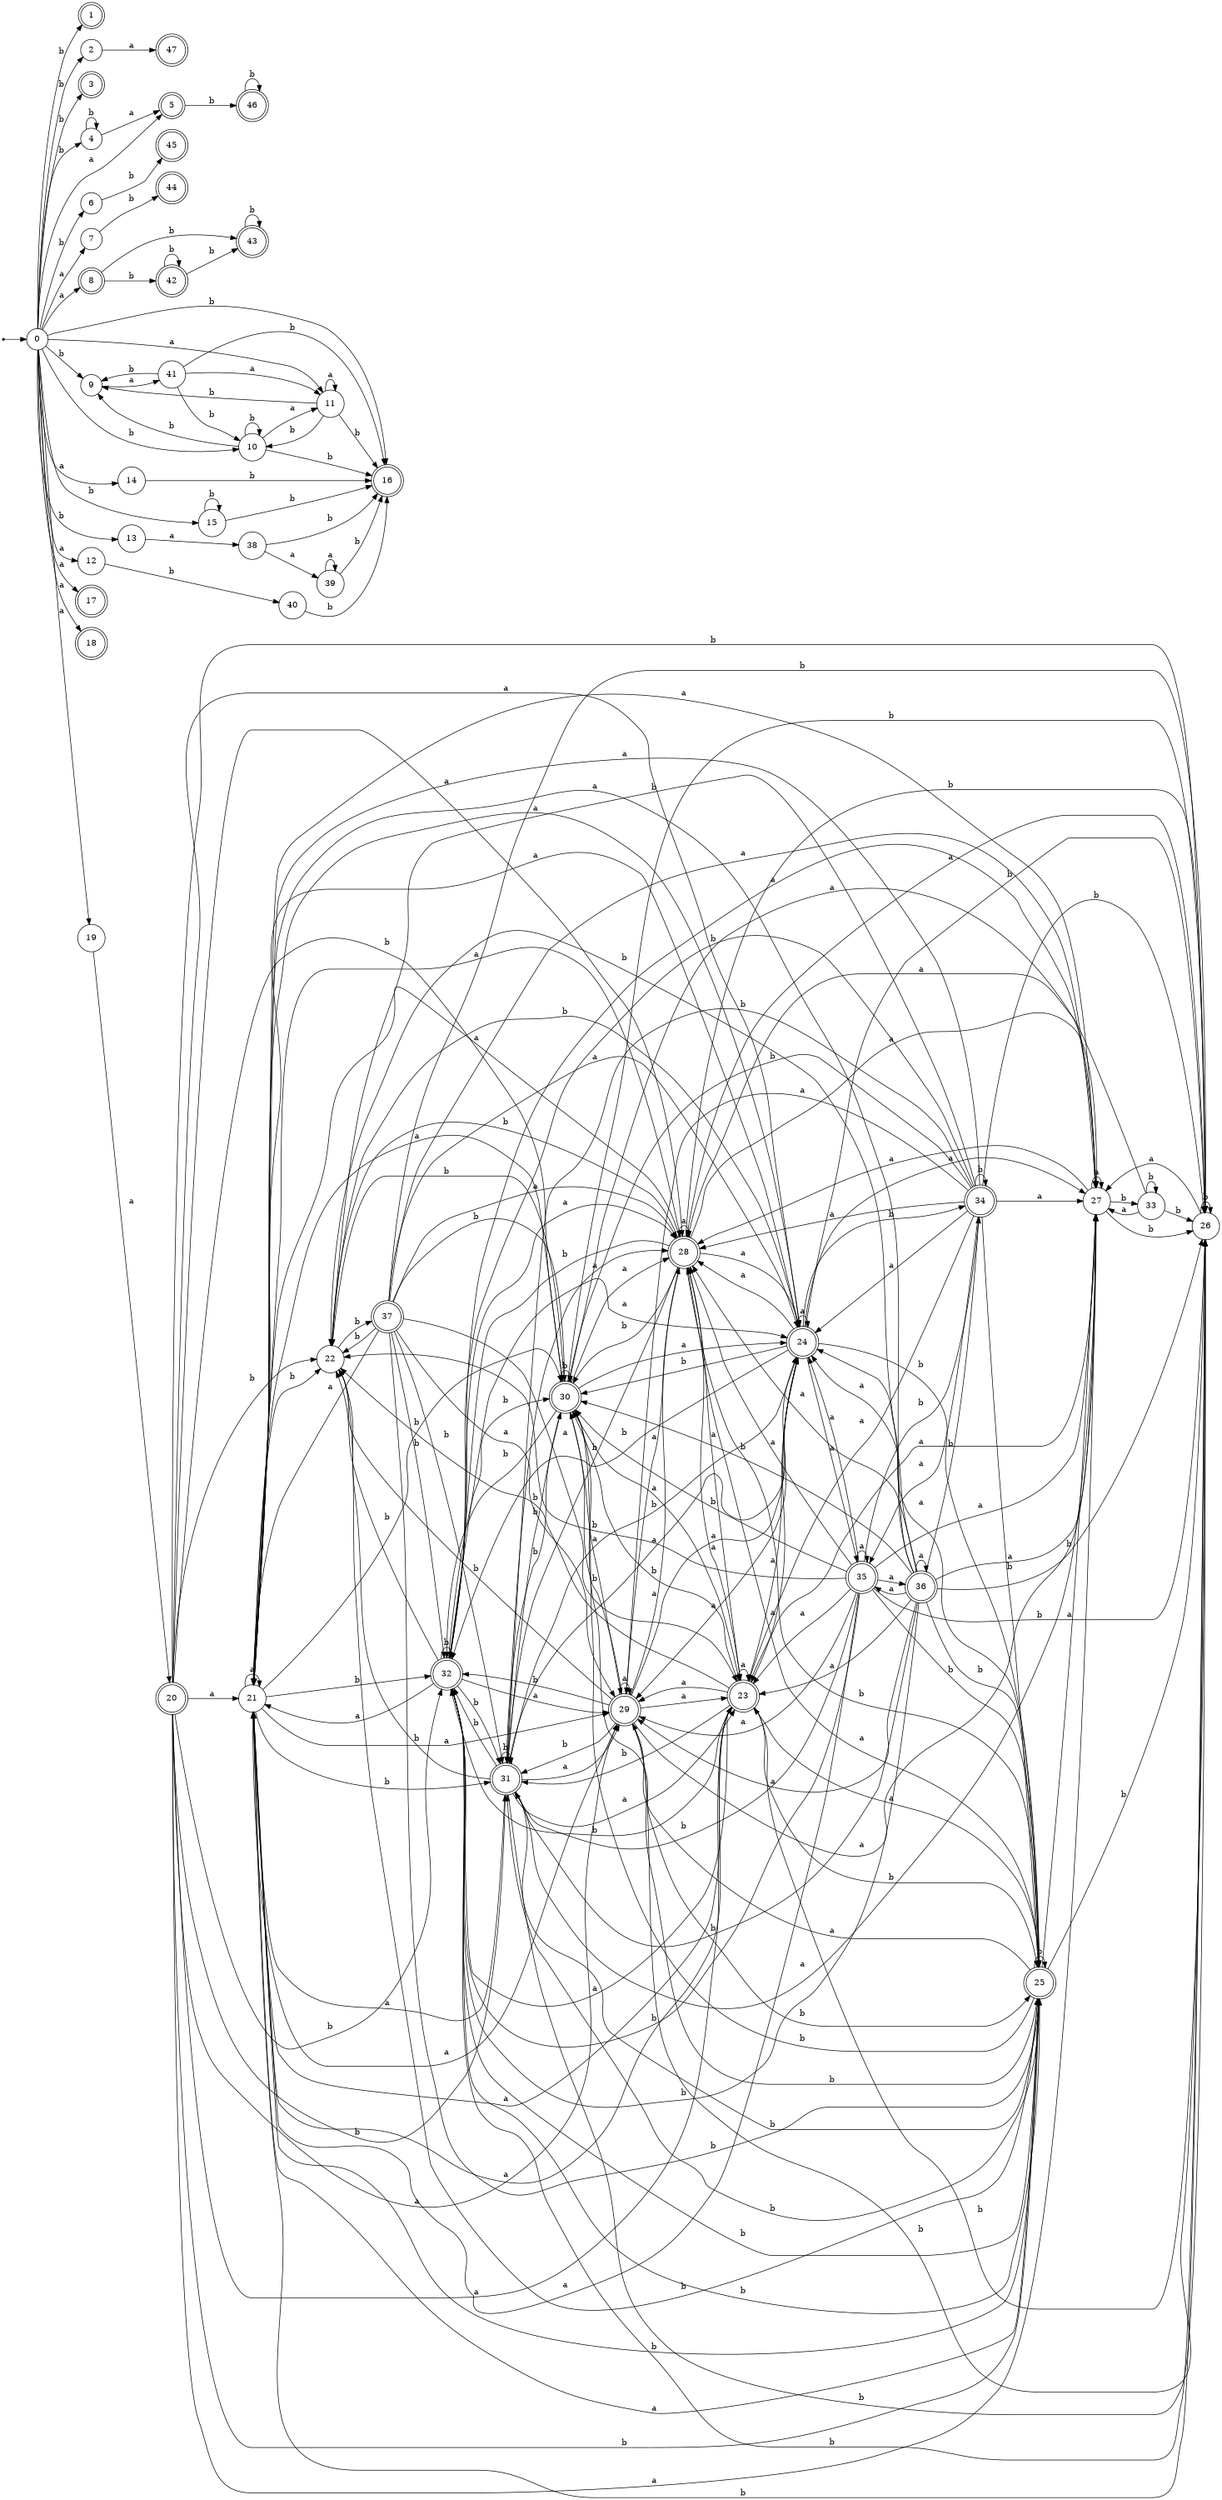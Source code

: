 digraph finite_state_machine {
rankdir=LR;
size="20,20";
node [shape = point]; "dummy0"
node [shape = circle]; "0";
"dummy0" -> "0";
node [shape = doublecircle]; "1";node [shape = circle]; "2";
node [shape = doublecircle]; "3";node [shape = circle]; "4";
node [shape = doublecircle]; "5";node [shape = circle]; "6";
node [shape = circle]; "7";
node [shape = doublecircle]; "8";node [shape = circle]; "9";
node [shape = circle]; "10";
node [shape = circle]; "11";
node [shape = circle]; "12";
node [shape = circle]; "13";
node [shape = circle]; "14";
node [shape = circle]; "15";
node [shape = doublecircle]; "16";node [shape = doublecircle]; "17";node [shape = doublecircle]; "18";node [shape = circle]; "19";
node [shape = doublecircle]; "20";node [shape = circle]; "21";
node [shape = circle]; "22";
node [shape = doublecircle]; "23";node [shape = doublecircle]; "24";node [shape = doublecircle]; "25";node [shape = circle]; "26";
node [shape = circle]; "27";
node [shape = doublecircle]; "28";node [shape = doublecircle]; "29";node [shape = doublecircle]; "30";node [shape = doublecircle]; "31";node [shape = doublecircle]; "32";node [shape = circle]; "33";
node [shape = doublecircle]; "34";node [shape = doublecircle]; "35";node [shape = doublecircle]; "36";node [shape = doublecircle]; "37";node [shape = circle]; "38";
node [shape = circle]; "39";
node [shape = circle]; "40";
node [shape = circle]; "41";
node [shape = doublecircle]; "42";node [shape = doublecircle]; "43";node [shape = doublecircle]; "44";node [shape = doublecircle]; "45";node [shape = doublecircle]; "46";node [shape = doublecircle]; "47";"0" -> "1" [label = "b"];
 "0" -> "2" [label = "b"];
 "0" -> "3" [label = "b"];
 "0" -> "4" [label = "b"];
 "0" -> "6" [label = "b"];
 "0" -> "9" [label = "b"];
 "0" -> "10" [label = "b"];
 "0" -> "13" [label = "b"];
 "0" -> "15" [label = "b"];
 "0" -> "16" [label = "b"];
 "0" -> "5" [label = "a"];
 "0" -> "7" [label = "a"];
 "0" -> "8" [label = "a"];
 "0" -> "11" [label = "a"];
 "0" -> "12" [label = "a"];
 "0" -> "14" [label = "a"];
 "0" -> "17" [label = "a"];
 "0" -> "18" [label = "a"];
 "0" -> "19" [label = "a"];
 "19" -> "20" [label = "a"];
 "20" -> "21" [label = "a"];
 "20" -> "23" [label = "a"];
 "20" -> "24" [label = "a"];
 "20" -> "27" [label = "a"];
 "20" -> "28" [label = "a"];
 "20" -> "29" [label = "a"];
 "20" -> "32" [label = "b"];
 "20" -> "22" [label = "b"];
 "20" -> "25" [label = "b"];
 "20" -> "26" [label = "b"];
 "20" -> "30" [label = "b"];
 "20" -> "31" [label = "b"];
 "32" -> "32" [label = "b"];
 "32" -> "22" [label = "b"];
 "32" -> "25" [label = "b"];
 "32" -> "26" [label = "b"];
 "32" -> "30" [label = "b"];
 "32" -> "31" [label = "b"];
 "32" -> "21" [label = "a"];
 "32" -> "23" [label = "a"];
 "32" -> "24" [label = "a"];
 "32" -> "27" [label = "a"];
 "32" -> "28" [label = "a"];
 "32" -> "29" [label = "a"];
 "31" -> "32" [label = "b"];
 "31" -> "22" [label = "b"];
 "31" -> "25" [label = "b"];
 "31" -> "26" [label = "b"];
 "31" -> "30" [label = "b"];
 "31" -> "31" [label = "b"];
 "31" -> "21" [label = "a"];
 "31" -> "23" [label = "a"];
 "31" -> "24" [label = "a"];
 "31" -> "27" [label = "a"];
 "31" -> "28" [label = "a"];
 "31" -> "29" [label = "a"];
 "30" -> "32" [label = "b"];
 "30" -> "22" [label = "b"];
 "30" -> "25" [label = "b"];
 "30" -> "26" [label = "b"];
 "30" -> "30" [label = "b"];
 "30" -> "31" [label = "b"];
 "30" -> "21" [label = "a"];
 "30" -> "23" [label = "a"];
 "30" -> "24" [label = "a"];
 "30" -> "27" [label = "a"];
 "30" -> "28" [label = "a"];
 "30" -> "29" [label = "a"];
 "29" -> "21" [label = "a"];
 "29" -> "23" [label = "a"];
 "29" -> "24" [label = "a"];
 "29" -> "27" [label = "a"];
 "29" -> "28" [label = "a"];
 "29" -> "29" [label = "a"];
 "29" -> "32" [label = "b"];
 "29" -> "22" [label = "b"];
 "29" -> "25" [label = "b"];
 "29" -> "26" [label = "b"];
 "29" -> "30" [label = "b"];
 "29" -> "31" [label = "b"];
 "28" -> "21" [label = "a"];
 "28" -> "23" [label = "a"];
 "28" -> "24" [label = "a"];
 "28" -> "27" [label = "a"];
 "28" -> "28" [label = "a"];
 "28" -> "29" [label = "a"];
 "28" -> "32" [label = "b"];
 "28" -> "22" [label = "b"];
 "28" -> "25" [label = "b"];
 "28" -> "26" [label = "b"];
 "28" -> "30" [label = "b"];
 "28" -> "31" [label = "b"];
 "27" -> "27" [label = "a"];
 "27" -> "28" [label = "a"];
 "27" -> "33" [label = "b"];
 "27" -> "26" [label = "b"];
 "33" -> "33" [label = "b"];
 "33" -> "26" [label = "b"];
 "33" -> "27" [label = "a"];
 "33" -> "28" [label = "a"];
 "26" -> "26" [label = "b"];
 "26" -> "27" [label = "a"];
 "26" -> "28" [label = "a"];
 "25" -> "32" [label = "b"];
 "25" -> "22" [label = "b"];
 "25" -> "25" [label = "b"];
 "25" -> "26" [label = "b"];
 "25" -> "30" [label = "b"];
 "25" -> "31" [label = "b"];
 "25" -> "21" [label = "a"];
 "25" -> "23" [label = "a"];
 "25" -> "24" [label = "a"];
 "25" -> "27" [label = "a"];
 "25" -> "28" [label = "a"];
 "25" -> "29" [label = "a"];
 "24" -> "35" [label = "a"];
 "24" -> "21" [label = "a"];
 "24" -> "23" [label = "a"];
 "24" -> "24" [label = "a"];
 "24" -> "27" [label = "a"];
 "24" -> "28" [label = "a"];
 "24" -> "29" [label = "a"];
 "24" -> "32" [label = "b"];
 "24" -> "34" [label = "b"];
 "24" -> "22" [label = "b"];
 "24" -> "25" [label = "b"];
 "24" -> "26" [label = "b"];
 "24" -> "30" [label = "b"];
 "24" -> "31" [label = "b"];
 "35" -> "35" [label = "a"];
 "35" -> "36" [label = "a"];
 "35" -> "21" [label = "a"];
 "35" -> "23" [label = "a"];
 "35" -> "24" [label = "a"];
 "35" -> "27" [label = "a"];
 "35" -> "28" [label = "a"];
 "35" -> "29" [label = "a"];
 "35" -> "32" [label = "b"];
 "35" -> "34" [label = "b"];
 "35" -> "22" [label = "b"];
 "35" -> "25" [label = "b"];
 "35" -> "26" [label = "b"];
 "35" -> "30" [label = "b"];
 "35" -> "31" [label = "b"];
 "36" -> "35" [label = "a"];
 "36" -> "36" [label = "a"];
 "36" -> "21" [label = "a"];
 "36" -> "23" [label = "a"];
 "36" -> "24" [label = "a"];
 "36" -> "27" [label = "a"];
 "36" -> "28" [label = "a"];
 "36" -> "29" [label = "a"];
 "36" -> "32" [label = "b"];
 "36" -> "34" [label = "b"];
 "36" -> "22" [label = "b"];
 "36" -> "25" [label = "b"];
 "36" -> "26" [label = "b"];
 "36" -> "30" [label = "b"];
 "36" -> "31" [label = "b"];
 "34" -> "32" [label = "b"];
 "34" -> "34" [label = "b"];
 "34" -> "22" [label = "b"];
 "34" -> "25" [label = "b"];
 "34" -> "26" [label = "b"];
 "34" -> "30" [label = "b"];
 "34" -> "31" [label = "b"];
 "34" -> "35" [label = "a"];
 "34" -> "21" [label = "a"];
 "34" -> "23" [label = "a"];
 "34" -> "24" [label = "a"];
 "34" -> "27" [label = "a"];
 "34" -> "28" [label = "a"];
 "34" -> "29" [label = "a"];
 "23" -> "21" [label = "a"];
 "23" -> "23" [label = "a"];
 "23" -> "24" [label = "a"];
 "23" -> "27" [label = "a"];
 "23" -> "28" [label = "a"];
 "23" -> "29" [label = "a"];
 "23" -> "32" [label = "b"];
 "23" -> "22" [label = "b"];
 "23" -> "25" [label = "b"];
 "23" -> "26" [label = "b"];
 "23" -> "30" [label = "b"];
 "23" -> "31" [label = "b"];
 "22" -> "37" [label = "b"];
 "37" -> "32" [label = "b"];
 "37" -> "22" [label = "b"];
 "37" -> "25" [label = "b"];
 "37" -> "26" [label = "b"];
 "37" -> "30" [label = "b"];
 "37" -> "31" [label = "b"];
 "37" -> "21" [label = "a"];
 "37" -> "23" [label = "a"];
 "37" -> "24" [label = "a"];
 "37" -> "27" [label = "a"];
 "37" -> "28" [label = "a"];
 "37" -> "29" [label = "a"];
 "21" -> "21" [label = "a"];
 "21" -> "23" [label = "a"];
 "21" -> "24" [label = "a"];
 "21" -> "27" [label = "a"];
 "21" -> "28" [label = "a"];
 "21" -> "29" [label = "a"];
 "21" -> "32" [label = "b"];
 "21" -> "22" [label = "b"];
 "21" -> "25" [label = "b"];
 "21" -> "26" [label = "b"];
 "21" -> "30" [label = "b"];
 "21" -> "31" [label = "b"];
 "15" -> "16" [label = "b"];
 "15" -> "15" [label = "b"];
 "14" -> "16" [label = "b"];
 "13" -> "38" [label = "a"];
 "38" -> "39" [label = "a"];
 "38" -> "16" [label = "b"];
 "39" -> "39" [label = "a"];
 "39" -> "16" [label = "b"];
 "12" -> "40" [label = "b"];
 "40" -> "16" [label = "b"];
 "11" -> "11" [label = "a"];
 "11" -> "16" [label = "b"];
 "11" -> "9" [label = "b"];
 "11" -> "10" [label = "b"];
 "10" -> "16" [label = "b"];
 "10" -> "9" [label = "b"];
 "10" -> "10" [label = "b"];
 "10" -> "11" [label = "a"];
 "9" -> "41" [label = "a"];
 "41" -> "16" [label = "b"];
 "41" -> "9" [label = "b"];
 "41" -> "10" [label = "b"];
 "41" -> "11" [label = "a"];
 "8" -> "42" [label = "b"];
 "8" -> "43" [label = "b"];
 "43" -> "43" [label = "b"];
 "42" -> "42" [label = "b"];
 "42" -> "43" [label = "b"];
 "7" -> "44" [label = "b"];
 "6" -> "45" [label = "b"];
 "5" -> "46" [label = "b"];
 "46" -> "46" [label = "b"];
 "4" -> "4" [label = "b"];
 "4" -> "5" [label = "a"];
 "2" -> "47" [label = "a"];
 }
